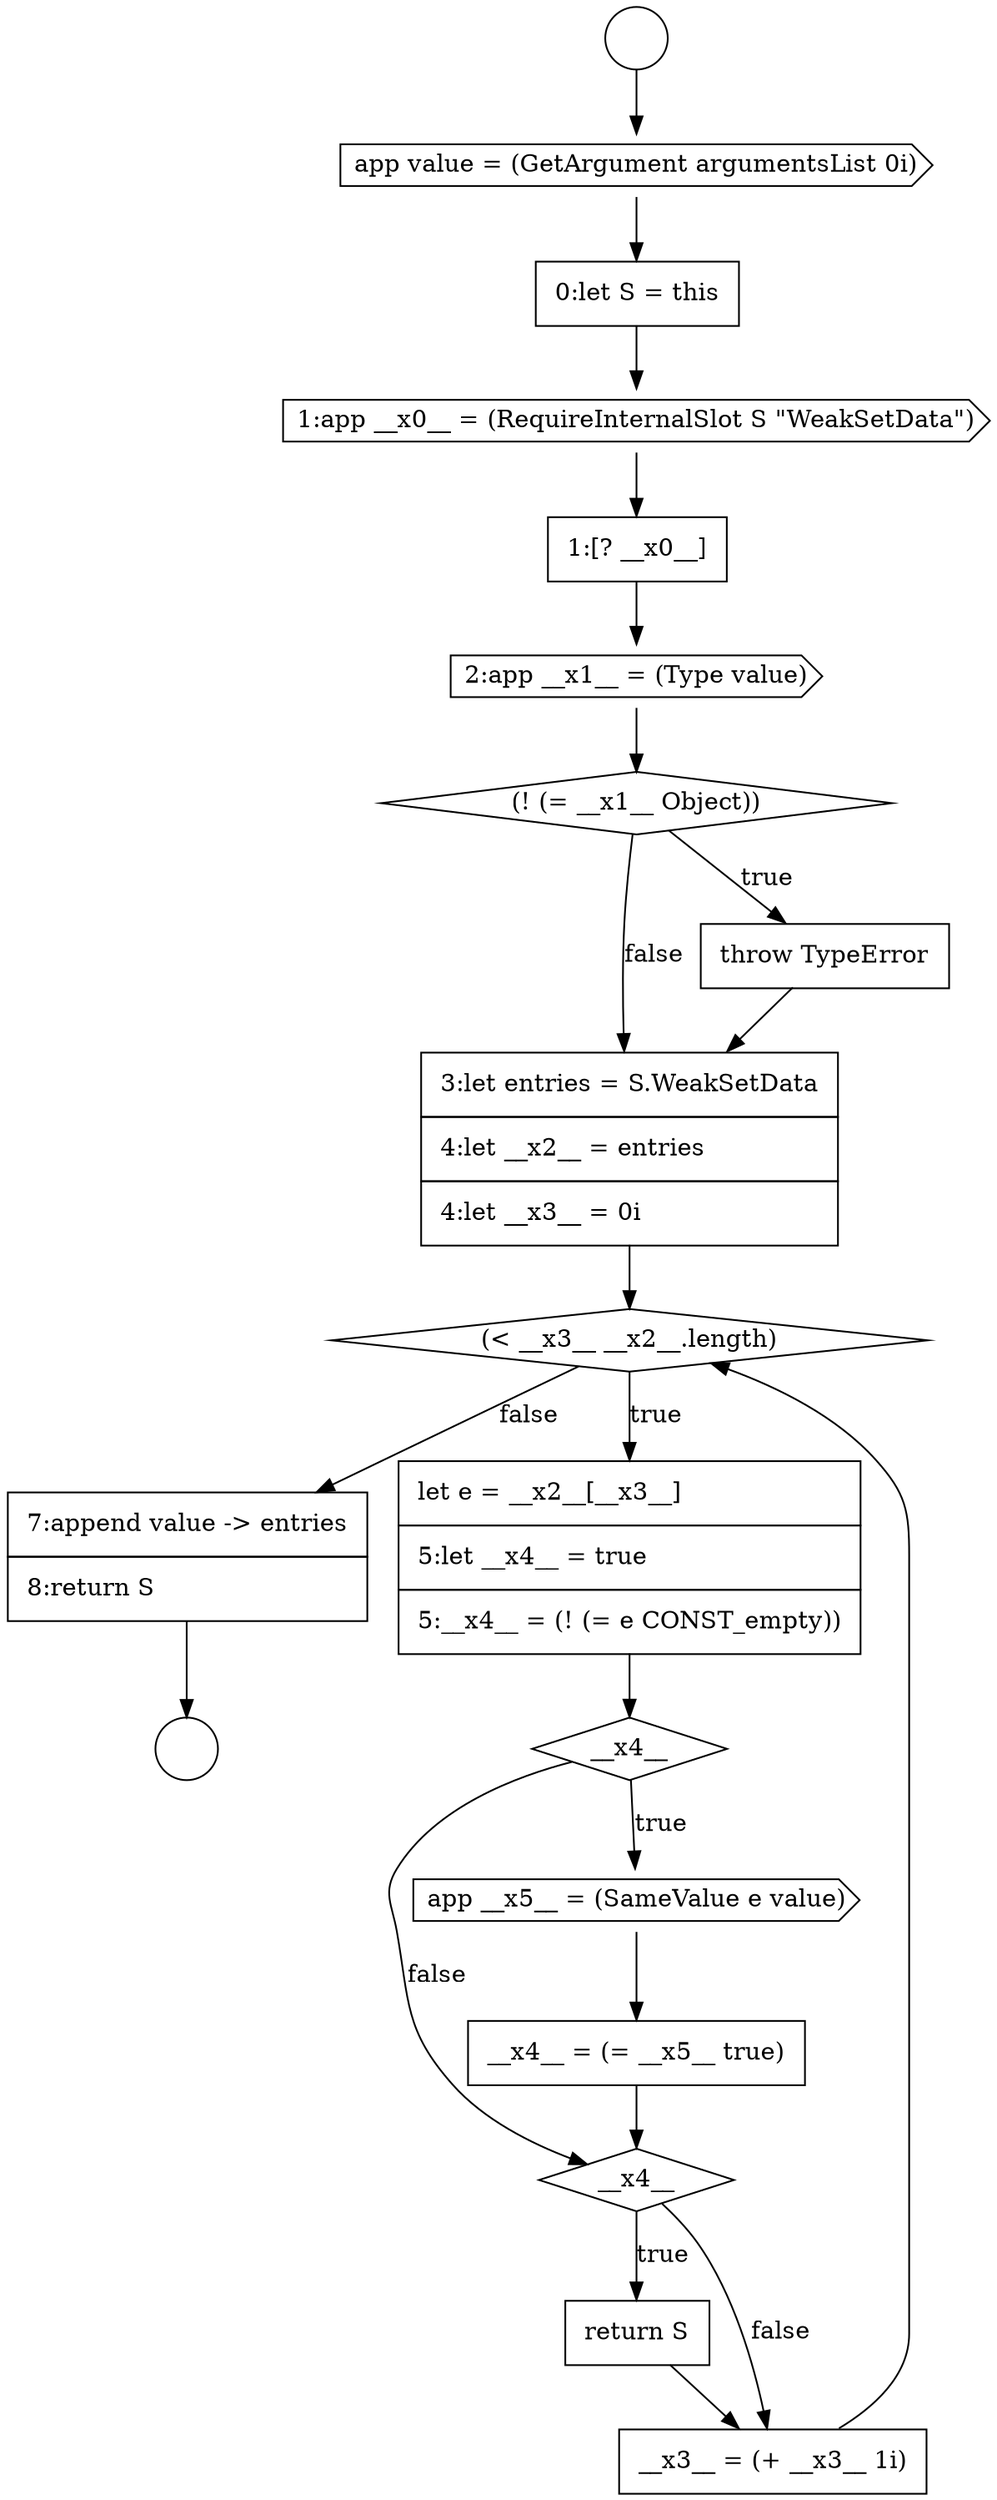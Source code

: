 digraph {
  node16862 [shape=diamond, label=<<font color="black">(&lt; __x3__ __x2__.length)</font>> color="black" fillcolor="white" style=filled]
  node16868 [shape=none, margin=0, label=<<font color="black">
    <table border="0" cellborder="1" cellspacing="0" cellpadding="10">
      <tr><td align="left">return S</td></tr>
    </table>
  </font>> color="black" fillcolor="white" style=filled]
  node16853 [shape=circle label=" " color="black" fillcolor="white" style=filled]
  node16858 [shape=cds, label=<<font color="black">2:app __x1__ = (Type value)</font>> color="black" fillcolor="white" style=filled]
  node16854 [shape=cds, label=<<font color="black">app value = (GetArgument argumentsList 0i)</font>> color="black" fillcolor="white" style=filled]
  node16864 [shape=diamond, label=<<font color="black">__x4__</font>> color="black" fillcolor="white" style=filled]
  node16870 [shape=none, margin=0, label=<<font color="black">
    <table border="0" cellborder="1" cellspacing="0" cellpadding="10">
      <tr><td align="left">7:append value -&gt; entries</td></tr>
      <tr><td align="left">8:return S</td></tr>
    </table>
  </font>> color="black" fillcolor="white" style=filled]
  node16852 [shape=circle label=" " color="black" fillcolor="white" style=filled]
  node16867 [shape=diamond, label=<<font color="black">__x4__</font>> color="black" fillcolor="white" style=filled]
  node16861 [shape=none, margin=0, label=<<font color="black">
    <table border="0" cellborder="1" cellspacing="0" cellpadding="10">
      <tr><td align="left">3:let entries = S.WeakSetData</td></tr>
      <tr><td align="left">4:let __x2__ = entries</td></tr>
      <tr><td align="left">4:let __x3__ = 0i</td></tr>
    </table>
  </font>> color="black" fillcolor="white" style=filled]
  node16865 [shape=cds, label=<<font color="black">app __x5__ = (SameValue e value)</font>> color="black" fillcolor="white" style=filled]
  node16857 [shape=none, margin=0, label=<<font color="black">
    <table border="0" cellborder="1" cellspacing="0" cellpadding="10">
      <tr><td align="left">1:[? __x0__]</td></tr>
    </table>
  </font>> color="black" fillcolor="white" style=filled]
  node16869 [shape=none, margin=0, label=<<font color="black">
    <table border="0" cellborder="1" cellspacing="0" cellpadding="10">
      <tr><td align="left">__x3__ = (+ __x3__ 1i)</td></tr>
    </table>
  </font>> color="black" fillcolor="white" style=filled]
  node16866 [shape=none, margin=0, label=<<font color="black">
    <table border="0" cellborder="1" cellspacing="0" cellpadding="10">
      <tr><td align="left">__x4__ = (= __x5__ true)</td></tr>
    </table>
  </font>> color="black" fillcolor="white" style=filled]
  node16855 [shape=none, margin=0, label=<<font color="black">
    <table border="0" cellborder="1" cellspacing="0" cellpadding="10">
      <tr><td align="left">0:let S = this</td></tr>
    </table>
  </font>> color="black" fillcolor="white" style=filled]
  node16863 [shape=none, margin=0, label=<<font color="black">
    <table border="0" cellborder="1" cellspacing="0" cellpadding="10">
      <tr><td align="left">let e = __x2__[__x3__]</td></tr>
      <tr><td align="left">5:let __x4__ = true</td></tr>
      <tr><td align="left">5:__x4__ = (! (= e CONST_empty))</td></tr>
    </table>
  </font>> color="black" fillcolor="white" style=filled]
  node16860 [shape=none, margin=0, label=<<font color="black">
    <table border="0" cellborder="1" cellspacing="0" cellpadding="10">
      <tr><td align="left">throw TypeError</td></tr>
    </table>
  </font>> color="black" fillcolor="white" style=filled]
  node16859 [shape=diamond, label=<<font color="black">(! (= __x1__ Object))</font>> color="black" fillcolor="white" style=filled]
  node16856 [shape=cds, label=<<font color="black">1:app __x0__ = (RequireInternalSlot S &quot;WeakSetData&quot;)</font>> color="black" fillcolor="white" style=filled]
  node16866 -> node16867 [ color="black"]
  node16855 -> node16856 [ color="black"]
  node16856 -> node16857 [ color="black"]
  node16857 -> node16858 [ color="black"]
  node16864 -> node16865 [label=<<font color="black">true</font>> color="black"]
  node16864 -> node16867 [label=<<font color="black">false</font>> color="black"]
  node16858 -> node16859 [ color="black"]
  node16859 -> node16860 [label=<<font color="black">true</font>> color="black"]
  node16859 -> node16861 [label=<<font color="black">false</font>> color="black"]
  node16870 -> node16853 [ color="black"]
  node16868 -> node16869 [ color="black"]
  node16867 -> node16868 [label=<<font color="black">true</font>> color="black"]
  node16867 -> node16869 [label=<<font color="black">false</font>> color="black"]
  node16865 -> node16866 [ color="black"]
  node16862 -> node16863 [label=<<font color="black">true</font>> color="black"]
  node16862 -> node16870 [label=<<font color="black">false</font>> color="black"]
  node16861 -> node16862 [ color="black"]
  node16854 -> node16855 [ color="black"]
  node16863 -> node16864 [ color="black"]
  node16852 -> node16854 [ color="black"]
  node16869 -> node16862 [ color="black"]
  node16860 -> node16861 [ color="black"]
}
